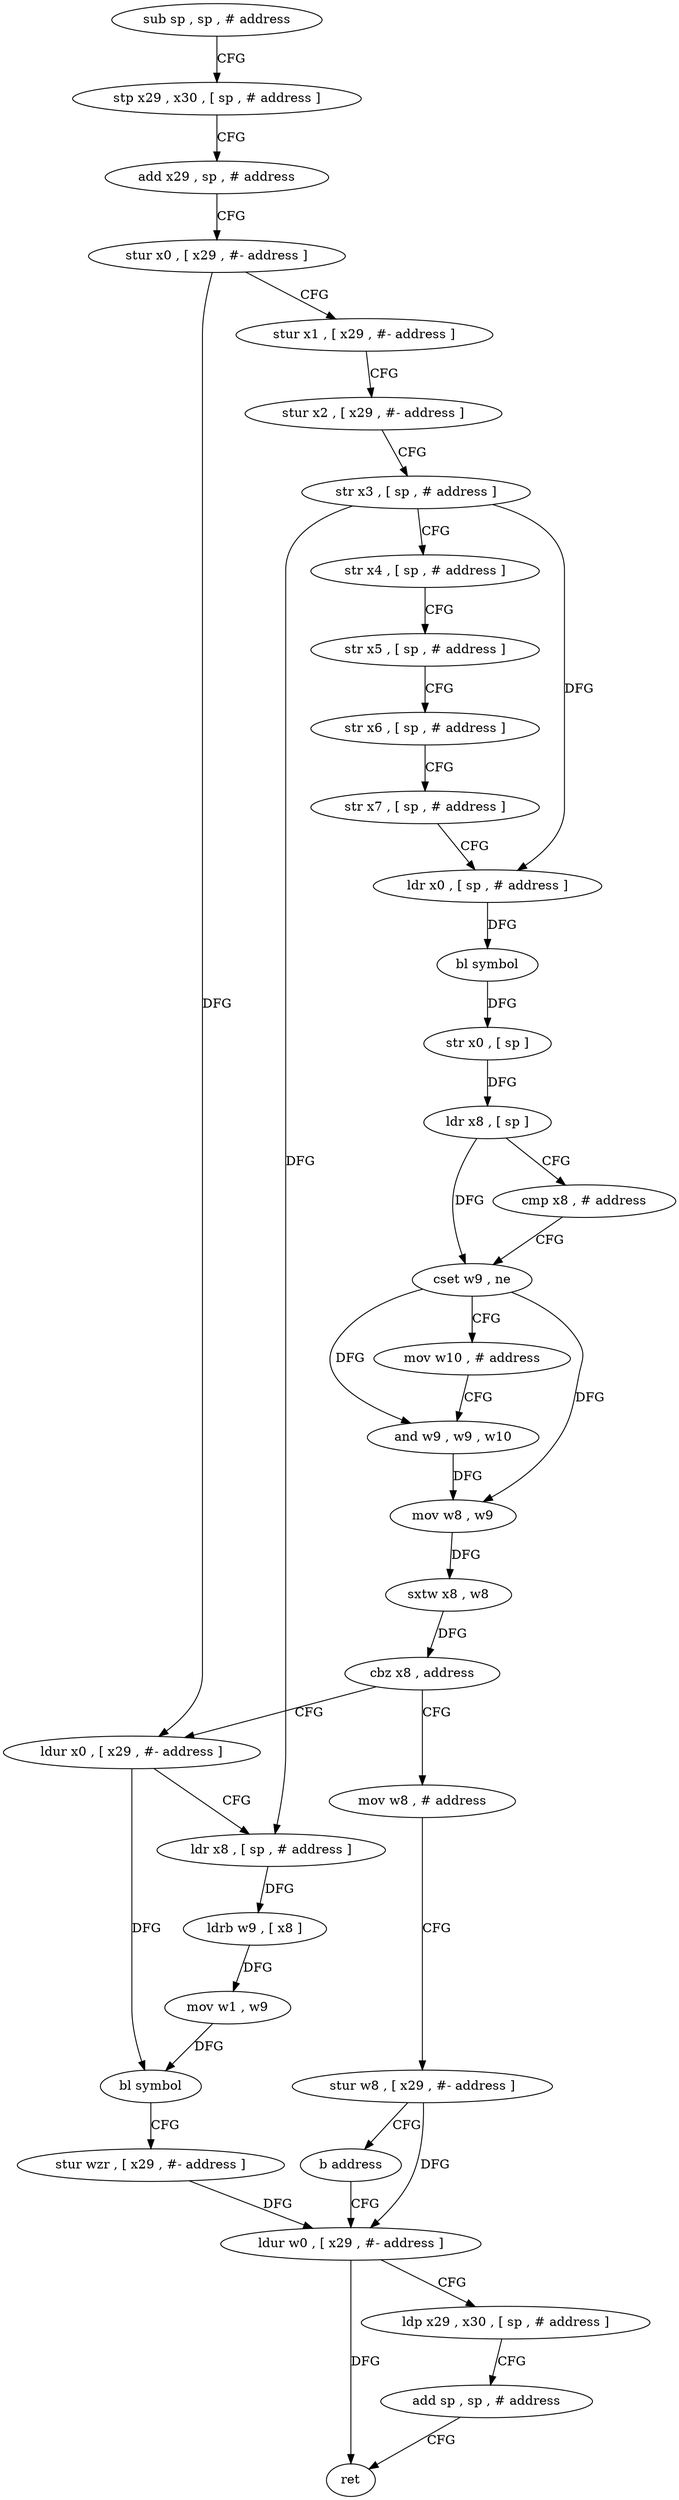 digraph "func" {
"4265168" [label = "sub sp , sp , # address" ]
"4265172" [label = "stp x29 , x30 , [ sp , # address ]" ]
"4265176" [label = "add x29 , sp , # address" ]
"4265180" [label = "stur x0 , [ x29 , #- address ]" ]
"4265184" [label = "stur x1 , [ x29 , #- address ]" ]
"4265188" [label = "stur x2 , [ x29 , #- address ]" ]
"4265192" [label = "str x3 , [ sp , # address ]" ]
"4265196" [label = "str x4 , [ sp , # address ]" ]
"4265200" [label = "str x5 , [ sp , # address ]" ]
"4265204" [label = "str x6 , [ sp , # address ]" ]
"4265208" [label = "str x7 , [ sp , # address ]" ]
"4265212" [label = "ldr x0 , [ sp , # address ]" ]
"4265216" [label = "bl symbol" ]
"4265220" [label = "str x0 , [ sp ]" ]
"4265224" [label = "ldr x8 , [ sp ]" ]
"4265228" [label = "cmp x8 , # address" ]
"4265232" [label = "cset w9 , ne" ]
"4265236" [label = "mov w10 , # address" ]
"4265240" [label = "and w9 , w9 , w10" ]
"4265244" [label = "mov w8 , w9" ]
"4265248" [label = "sxtw x8 , w8" ]
"4265252" [label = "cbz x8 , address" ]
"4265268" [label = "ldur x0 , [ x29 , #- address ]" ]
"4265256" [label = "mov w8 , # address" ]
"4265272" [label = "ldr x8 , [ sp , # address ]" ]
"4265276" [label = "ldrb w9 , [ x8 ]" ]
"4265280" [label = "mov w1 , w9" ]
"4265284" [label = "bl symbol" ]
"4265288" [label = "stur wzr , [ x29 , #- address ]" ]
"4265292" [label = "ldur w0 , [ x29 , #- address ]" ]
"4265260" [label = "stur w8 , [ x29 , #- address ]" ]
"4265264" [label = "b address" ]
"4265296" [label = "ldp x29 , x30 , [ sp , # address ]" ]
"4265300" [label = "add sp , sp , # address" ]
"4265304" [label = "ret" ]
"4265168" -> "4265172" [ label = "CFG" ]
"4265172" -> "4265176" [ label = "CFG" ]
"4265176" -> "4265180" [ label = "CFG" ]
"4265180" -> "4265184" [ label = "CFG" ]
"4265180" -> "4265268" [ label = "DFG" ]
"4265184" -> "4265188" [ label = "CFG" ]
"4265188" -> "4265192" [ label = "CFG" ]
"4265192" -> "4265196" [ label = "CFG" ]
"4265192" -> "4265212" [ label = "DFG" ]
"4265192" -> "4265272" [ label = "DFG" ]
"4265196" -> "4265200" [ label = "CFG" ]
"4265200" -> "4265204" [ label = "CFG" ]
"4265204" -> "4265208" [ label = "CFG" ]
"4265208" -> "4265212" [ label = "CFG" ]
"4265212" -> "4265216" [ label = "DFG" ]
"4265216" -> "4265220" [ label = "DFG" ]
"4265220" -> "4265224" [ label = "DFG" ]
"4265224" -> "4265228" [ label = "CFG" ]
"4265224" -> "4265232" [ label = "DFG" ]
"4265228" -> "4265232" [ label = "CFG" ]
"4265232" -> "4265236" [ label = "CFG" ]
"4265232" -> "4265240" [ label = "DFG" ]
"4265232" -> "4265244" [ label = "DFG" ]
"4265236" -> "4265240" [ label = "CFG" ]
"4265240" -> "4265244" [ label = "DFG" ]
"4265244" -> "4265248" [ label = "DFG" ]
"4265248" -> "4265252" [ label = "DFG" ]
"4265252" -> "4265268" [ label = "CFG" ]
"4265252" -> "4265256" [ label = "CFG" ]
"4265268" -> "4265272" [ label = "CFG" ]
"4265268" -> "4265284" [ label = "DFG" ]
"4265256" -> "4265260" [ label = "CFG" ]
"4265272" -> "4265276" [ label = "DFG" ]
"4265276" -> "4265280" [ label = "DFG" ]
"4265280" -> "4265284" [ label = "DFG" ]
"4265284" -> "4265288" [ label = "CFG" ]
"4265288" -> "4265292" [ label = "DFG" ]
"4265292" -> "4265296" [ label = "CFG" ]
"4265292" -> "4265304" [ label = "DFG" ]
"4265260" -> "4265264" [ label = "CFG" ]
"4265260" -> "4265292" [ label = "DFG" ]
"4265264" -> "4265292" [ label = "CFG" ]
"4265296" -> "4265300" [ label = "CFG" ]
"4265300" -> "4265304" [ label = "CFG" ]
}

